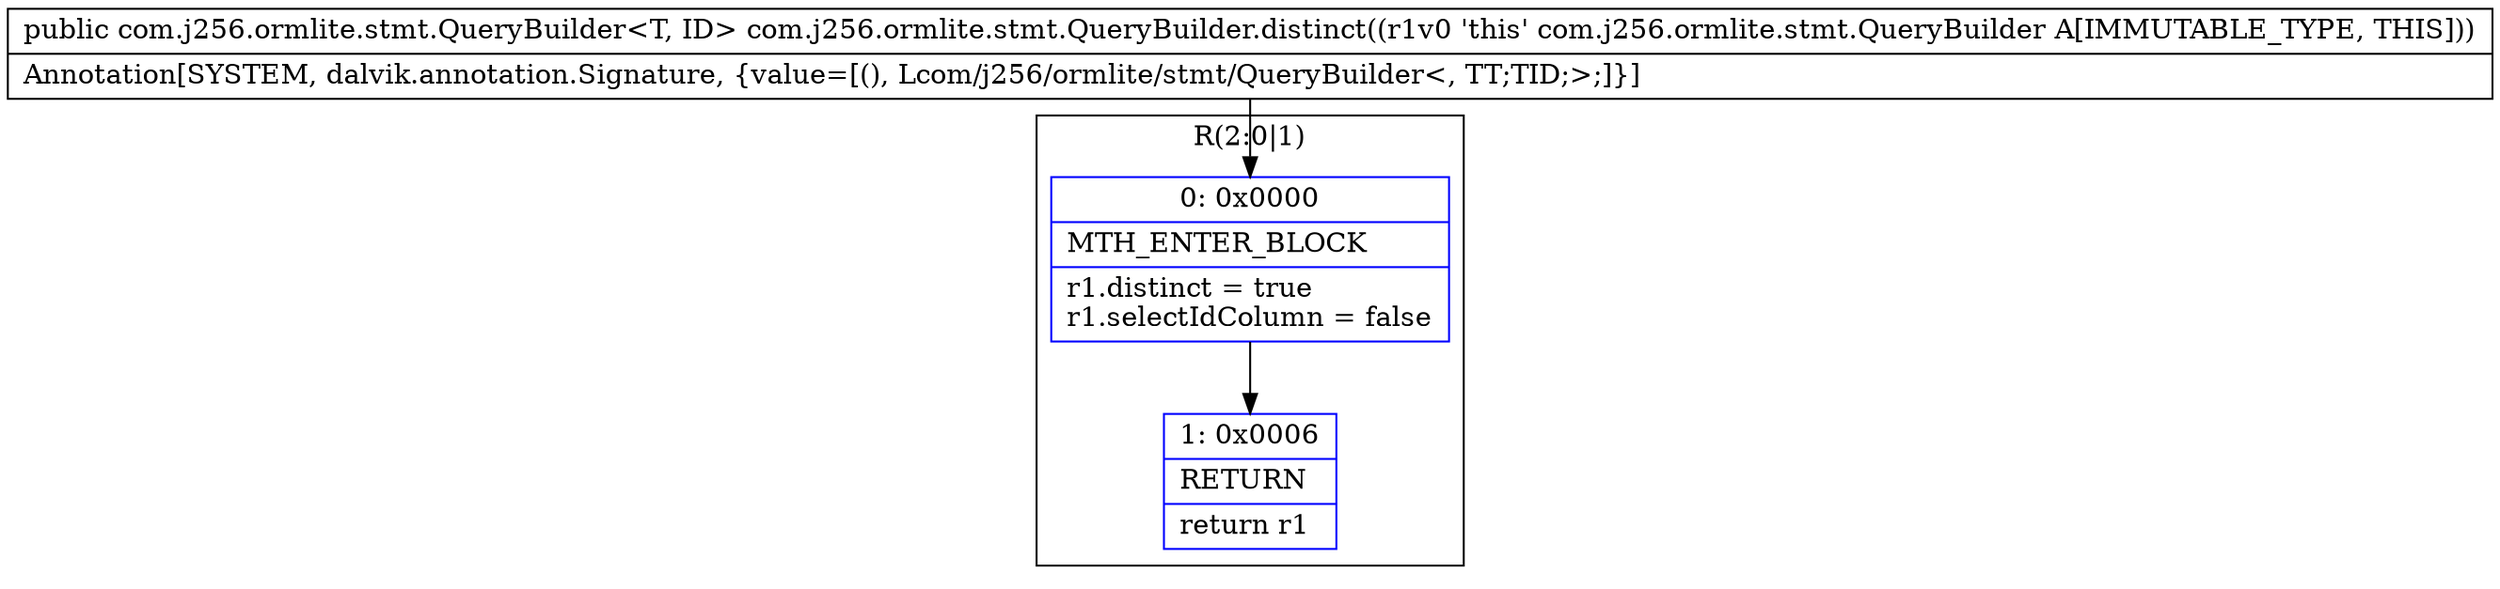 digraph "CFG forcom.j256.ormlite.stmt.QueryBuilder.distinct()Lcom\/j256\/ormlite\/stmt\/QueryBuilder;" {
subgraph cluster_Region_354178985 {
label = "R(2:0|1)";
node [shape=record,color=blue];
Node_0 [shape=record,label="{0\:\ 0x0000|MTH_ENTER_BLOCK\l|r1.distinct = true\lr1.selectIdColumn = false\l}"];
Node_1 [shape=record,label="{1\:\ 0x0006|RETURN\l|return r1\l}"];
}
MethodNode[shape=record,label="{public com.j256.ormlite.stmt.QueryBuilder\<T, ID\> com.j256.ormlite.stmt.QueryBuilder.distinct((r1v0 'this' com.j256.ormlite.stmt.QueryBuilder A[IMMUTABLE_TYPE, THIS]))  | Annotation[SYSTEM, dalvik.annotation.Signature, \{value=[(), Lcom\/j256\/ormlite\/stmt\/QueryBuilder\<, TT;TID;\>;]\}]\l}"];
MethodNode -> Node_0;
Node_0 -> Node_1;
}


